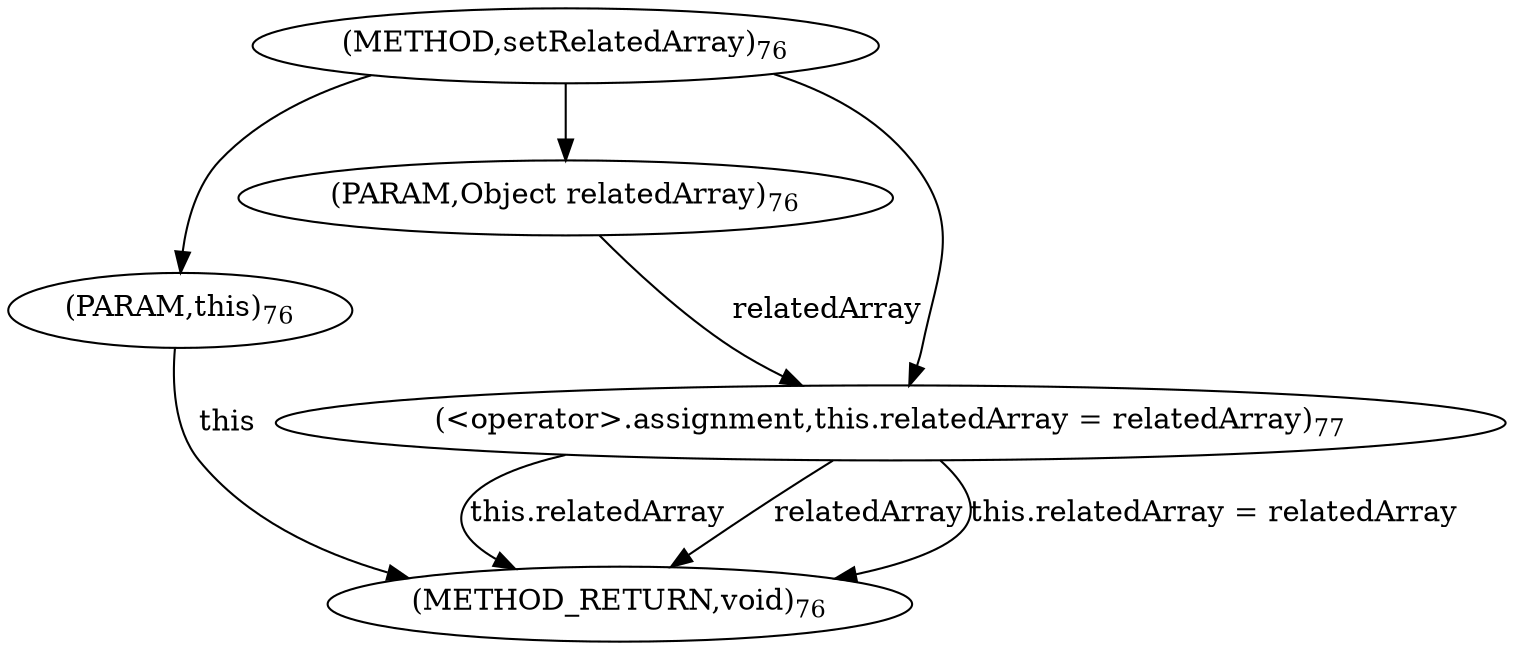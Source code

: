 digraph "setRelatedArray" {  
"265" [label = <(METHOD,setRelatedArray)<SUB>76</SUB>> ]
"274" [label = <(METHOD_RETURN,void)<SUB>76</SUB>> ]
"4" [label = <(PARAM,this)<SUB>76</SUB>> ]
"266" [label = <(PARAM,Object relatedArray)<SUB>76</SUB>> ]
"268" [label = <(&lt;operator&gt;.assignment,this.relatedArray = relatedArray)<SUB>77</SUB>> ]
"268" [label = <(&lt;operator&gt;.assignment,this.relatedArray = relatedArray)<SUB>77</SUB>> ]
"268" [label = <(&lt;operator&gt;.assignment,this.relatedArray = relatedArray)<SUB>77</SUB>> ]
  "4" -> "274"  [ label = "this"] 
  "268" -> "274"  [ label = "this.relatedArray"] 
  "268" -> "274"  [ label = "relatedArray"] 
  "268" -> "274"  [ label = "this.relatedArray = relatedArray"] 
  "265" -> "4" 
  "265" -> "266" 
  "266" -> "268"  [ label = "relatedArray"] 
  "265" -> "268" 
}
